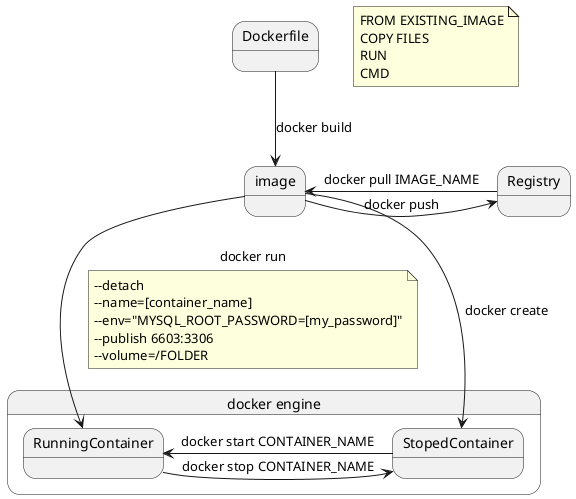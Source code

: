 @startuml

state Registry

note "FROM EXISTING_IMAGE\nCOPY FILES\nRUN\nCMD" as N1


state de 

state Dockerfile

state "docker engine" as de  {
  state RunningContainer
  state StopedContainer

}

state image

image --> RunningContainer: docker run
note on link 
--detach
--name=[container_name]
--env="MYSQL_ROOT_PASSWORD=[my_password]"
--publish 6603:3306
--volume=/FOLDER
end note

image --> StopedContainer: docker create

RunningContainer -Right-> StopedContainer : docker stop CONTAINER_NAME
StopedContainer -Left-> RunningContainer :docker start CONTAINER_NAME


Registry -> image: docker pull IMAGE_NAME
image -> Registry: docker push

Dockerfile --> image: docker build
@enduml
